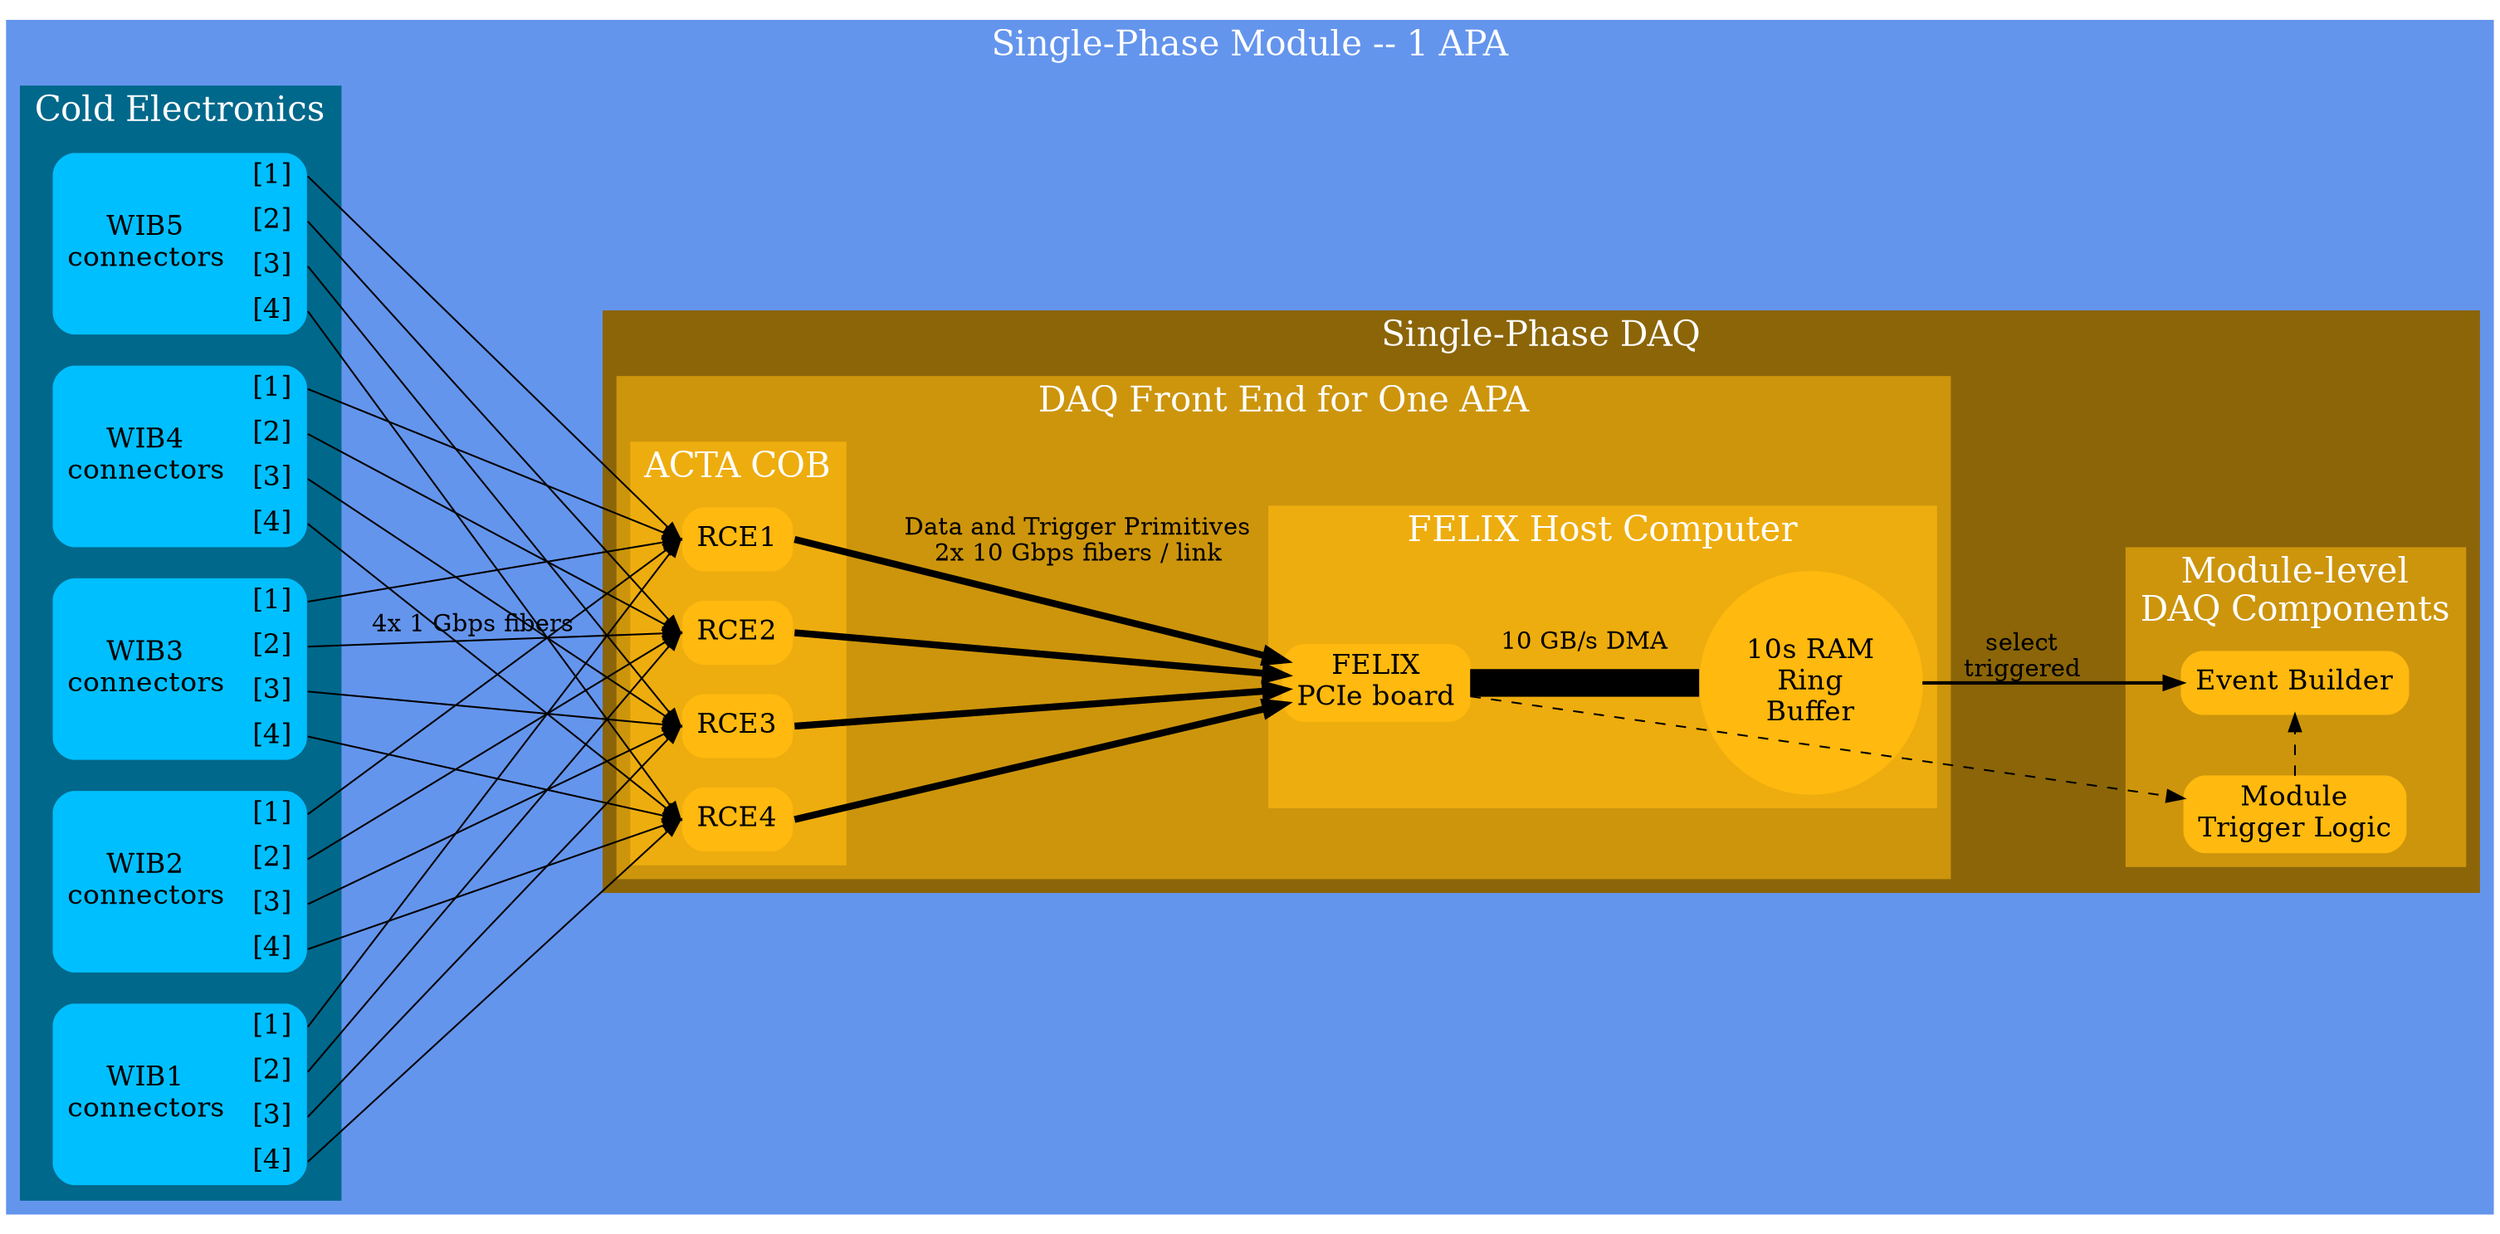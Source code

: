 digraph top {
        graph[color=cornflowerblue,compound=true,ordering=out,fontcolor=white,splines=false,layout=dot,rankdir=LR,style=filled,fontsize=20];
        node[shape=box,style="rounded,filled",color=darkgoldenrod1,fontsize=16];
        subgraph cluster_sp{
                label="Single-Phase Module -- 1 APA";
                subgraph cluster_wibs {
                        label="Cold Electronics";
                        graph[color=deepskyblue4];
                        node[shape=record,color=deepskyblue];
                        wib1[label="{WIB1\nconnectors|{<c1>[1]|<c2>[2]|<c3>[3]|<c4>[4]}}"];
                        wib2[label="{WIB2\nconnectors|{<c1>[1]|<c2>[2]|<c3>[3]|<c4>[4]}}"];
                        wib3[label="{WIB3\nconnectors|{<c1>[1]|<c2>[2]|<c3>[3]|<c4>[4]}}"];
                        wib4[label="{WIB4\nconnectors|{<c1>[1]|<c2>[2]|<c3>[3]|<c4>[4]}}"];
                        wib5[label="{WIB5\nconnectors|{<c1>[1]|<c2>[2]|<c3>[3]|<c4>[4]}}"];
                }
                subgraph cluster_daqsp{
                        label="Single-Phase DAQ"
                        graph[color=darkgoldenrod4];
                        node[color=darkgoldenrod1];
                        subgraph cluster_daqfe{
                                label="DAQ Front End for One APA";
                                graph[color=darkgoldenrod3]
                                node[color=darkgoldenrod1]
                                subgraph cluster_rces {
                                        label="ACTA COB";
                                        graph[color=darkgoldenrod2]
                                        rce1[label="RCE1"];
                                        rce2[label="RCE2"];
                                        rce3[label="RCE3"];
                                        rce4[label="RCE4"];
                                }
                                subgraph cluster_felixpc {
                                        label="FELIX Host Computer";
                                        graph[color=darkgoldenrod2]
                                        felix[label="FELIX\nPCIe board"];
                                        ring[shape=circle,label="10s RAM\nRing\nBuffer"];
                                }
                        }
                        subgraph cluster_daqblob {
                                graph[color=darkgoldenrod3];
                                label="Module-level\nDAQ Components";
                                eb[label="Event Builder"];
                                mtl[label="Module\nTrigger Logic"];
                        }
                        
                }
        }
        wib1:c1->rce1:w;
        wib1:c2->rce2:w;
        wib1:c3->rce3:w;
        wib1:c4->rce4:w;

        wib2:c1->rce1:w;
        wib2:c2->rce2:w;
        wib2:c3->rce3:w;
        wib2:c4->rce4:w;

        wib3:c1->rce1:w;
        wib3:c2->rce2:w[label="4x 1 Gbps fibers"];
        wib3:c3->rce3:w;
        wib3:c4->rce4:w;

        wib4:c1->rce1:w;
        wib4:c2->rce2:w;
        wib4:c3->rce3:w;
        wib4:c4->rce4:w;

        wib5:c1->rce1:w;
        wib5:c2->rce2:w;
        wib5:c3->rce3:w;
        wib5:c4->rce4:w;
        
        edge[penwidth=4];

        rce1:e->felix[label="Data and Trigger Primitives\n2x 10 Gbps fibers / link"];
        rce2:e->felix;
        rce3:e->felix;
        rce4:e->felix[label=""];
        
        edge[penwidth=16,dir=none];
        felix->ring[label="10 GB/s DMA\n\n"];

        edge[penwidth=2,dir=forward];
        ring->eb[label="select\ntriggered"];
        
        edge[penwidth=1,style=dashed,constraint=false];
        felix->mtl;
        mtl->eb;
}
